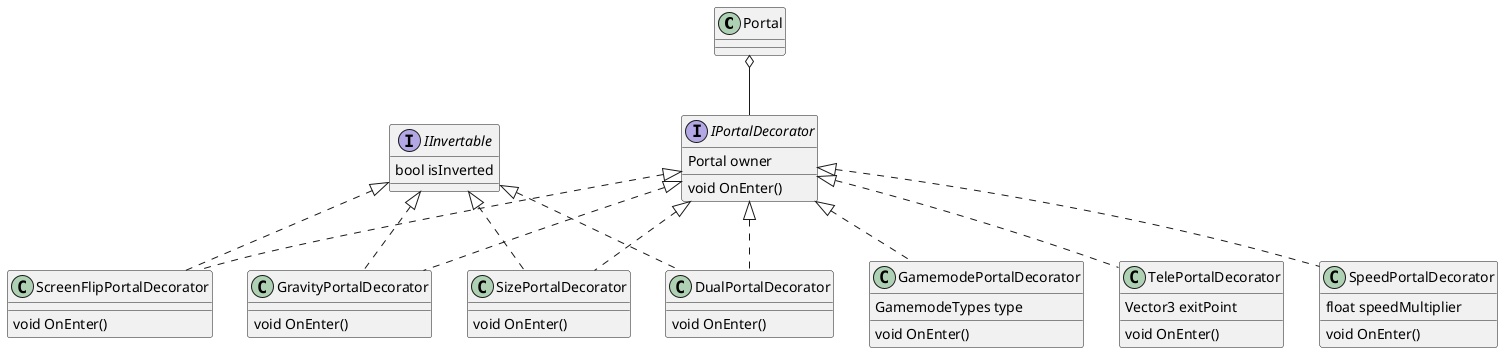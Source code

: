 @startuml Geometry Dash Hierarchy

' -- Leas section --
' Portals
class Portal
interface IPortalDecorator
{
    Portal owner
    void OnEnter()
}
Interface IInvertable
{
    bool isInverted
}

class GravityPortalDecorator
{
    void OnEnter()
}
class GamemodePortalDecorator
{
    GamemodeTypes type
    void OnEnter()
}
class SizePortalDecorator
{
    void OnEnter()
}
class DualPortalDecorator
{
    void OnEnter()
}
class TelePortalDecorator
{
    Vector3 exitPoint
    void OnEnter()
}
class ScreenFlipPortalDecorator
{
    void OnEnter()
}
class SpeedPortalDecorator
{
    float speedMultiplier
    void OnEnter()
}


' Decorators
Portal o-- IPortalDecorator
IPortalDecorator <|.. GravityPortalDecorator
IPortalDecorator <|.. GamemodePortalDecorator
IPortalDecorator <|.. SizePortalDecorator
IPortalDecorator <|.. DualPortalDecorator
IPortalDecorator <|.. TelePortalDecorator
IPortalDecorator <|.. ScreenFlipPortalDecorator
IPortalDecorator <|.. SpeedPortalDecorator

IInvertable <|.. GravityPortalDecorator
IInvertable <|.. SizePortalDecorator
IInvertable <|.. DualPortalDecorator
IInvertable <|.. ScreenFlipPortalDecorator

@enduml